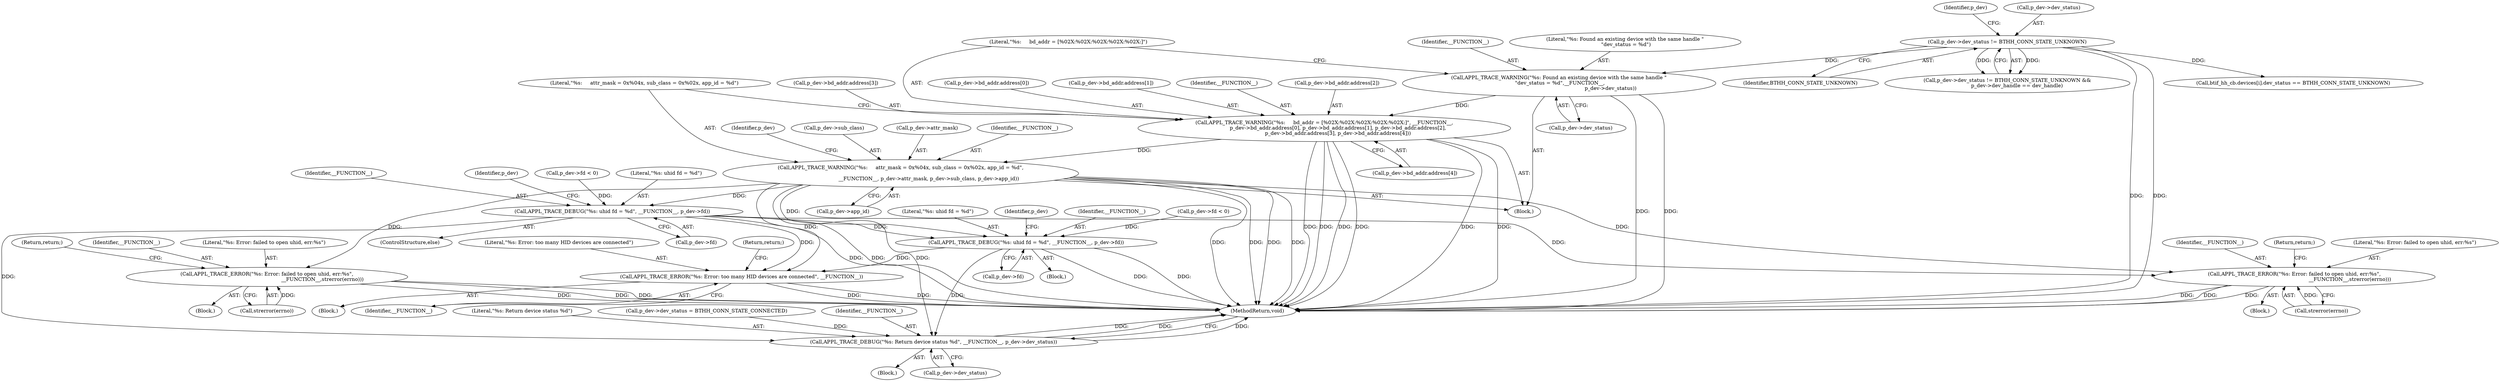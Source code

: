 digraph "0_Android_472271b153c5dc53c28beac55480a8d8434b2d5c_7@array" {
"1000158" [label="(Call,APPL_TRACE_WARNING(\"%s:     bd_addr = [%02X:%02X:%02X:%02X:%02X:]\", __FUNCTION__,\n                 p_dev->bd_addr.address[0], p_dev->bd_addr.address[1], p_dev->bd_addr.address[2],\n                 p_dev->bd_addr.address[3], p_dev->bd_addr.address[4]))"];
"1000152" [label="(Call,APPL_TRACE_WARNING(\"%s: Found an existing device with the same handle \"\n \"dev_status = %d\",__FUNCTION__,\n                                                                p_dev->dev_status))"];
"1000141" [label="(Call,p_dev->dev_status != BTHH_CONN_STATE_UNKNOWN)"];
"1000196" [label="(Call,APPL_TRACE_WARNING(\"%s:     attr_mask = 0x%04x, sub_class = 0x%02x, app_id = %d\",\n\n                                   __FUNCTION__, p_dev->attr_mask, p_dev->sub_class, p_dev->app_id))"];
"1000232" [label="(Call,APPL_TRACE_ERROR(\"%s: Error: failed to open uhid, err:%s\",\n                                                                     __FUNCTION__,strerror(errno)))"];
"1000239" [label="(Call,APPL_TRACE_DEBUG(\"%s: uhid fd = %d\", __FUNCTION__, p_dev->fd))"];
"1000341" [label="(Call,APPL_TRACE_ERROR(\"%s: Error: failed to open uhid, err:%s\",\n                                                                     __FUNCTION__,strerror(errno)))"];
"1000349" [label="(Call,APPL_TRACE_DEBUG(\"%s: uhid fd = %d\", __FUNCTION__, p_dev->fd))"];
"1000373" [label="(Call,APPL_TRACE_ERROR(\"%s: Error: too many HID devices are connected\", __FUNCTION__))"];
"1000382" [label="(Call,APPL_TRACE_DEBUG(\"%s: Return device status %d\", __FUNCTION__, p_dev->dev_status))"];
"1000234" [label="(Identifier,__FUNCTION__)"];
"1000238" [label="(ControlStructure,else)"];
"1000351" [label="(Identifier,__FUNCTION__)"];
"1000372" [label="(Block,)"];
"1000141" [label="(Call,p_dev->dev_status != BTHH_CONN_STATE_UNKNOWN)"];
"1000151" [label="(Block,)"];
"1000211" [label="(Identifier,p_dev)"];
"1000160" [label="(Identifier,__FUNCTION__)"];
"1000153" [label="(Literal,\"%s: Found an existing device with the same handle \"\n \"dev_status = %d\")"];
"1000202" [label="(Call,p_dev->sub_class)"];
"1000375" [label="(Identifier,__FUNCTION__)"];
"1000198" [label="(Identifier,__FUNCTION__)"];
"1000277" [label="(Call,btif_hh_cb.devices[i].dev_status == BTHH_CONN_STATE_UNKNOWN)"];
"1000349" [label="(Call,APPL_TRACE_DEBUG(\"%s: uhid fd = %d\", __FUNCTION__, p_dev->fd))"];
"1000197" [label="(Literal,\"%s:     attr_mask = 0x%04x, sub_class = 0x%02x, app_id = %d\")"];
"1000383" [label="(Literal,\"%s: Return device status %d\")"];
"1000233" [label="(Literal,\"%s: Error: failed to open uhid, err:%s\")"];
"1000152" [label="(Call,APPL_TRACE_WARNING(\"%s: Found an existing device with the same handle \"\n \"dev_status = %d\",__FUNCTION__,\n                                                                p_dev->dev_status))"];
"1000189" [label="(Call,p_dev->bd_addr.address[4])"];
"1000373" [label="(Call,APPL_TRACE_ERROR(\"%s: Error: too many HID devices are connected\", __FUNCTION__))"];
"1000241" [label="(Identifier,__FUNCTION__)"];
"1000232" [label="(Call,APPL_TRACE_ERROR(\"%s: Error: failed to open uhid, err:%s\",\n                                                                     __FUNCTION__,strerror(errno)))"];
"1000175" [label="(Call,p_dev->bd_addr.address[2])"];
"1000340" [label="(Block,)"];
"1000231" [label="(Block,)"];
"1000342" [label="(Literal,\"%s: Error: failed to open uhid, err:%s\")"];
"1000374" [label="(Literal,\"%s: Error: too many HID devices are connected\")"];
"1000105" [label="(Block,)"];
"1000182" [label="(Call,p_dev->bd_addr.address[3])"];
"1000388" [label="(MethodReturn,void)"];
"1000159" [label="(Literal,\"%s:     bd_addr = [%02X:%02X:%02X:%02X:%02X:]\")"];
"1000242" [label="(Call,p_dev->fd)"];
"1000161" [label="(Call,p_dev->bd_addr.address[0])"];
"1000335" [label="(Call,p_dev->fd < 0)"];
"1000343" [label="(Identifier,__FUNCTION__)"];
"1000377" [label="(Call,p_dev->dev_status = BTHH_CONN_STATE_CONNECTED)"];
"1000350" [label="(Literal,\"%s: uhid fd = %d\")"];
"1000247" [label="(Identifier,p_dev)"];
"1000148" [label="(Identifier,p_dev)"];
"1000341" [label="(Call,APPL_TRACE_ERROR(\"%s: Error: failed to open uhid, err:%s\",\n                                                                     __FUNCTION__,strerror(errno)))"];
"1000384" [label="(Identifier,__FUNCTION__)"];
"1000155" [label="(Call,p_dev->dev_status)"];
"1000158" [label="(Call,APPL_TRACE_WARNING(\"%s:     bd_addr = [%02X:%02X:%02X:%02X:%02X:]\", __FUNCTION__,\n                 p_dev->bd_addr.address[0], p_dev->bd_addr.address[1], p_dev->bd_addr.address[2],\n                 p_dev->bd_addr.address[3], p_dev->bd_addr.address[4]))"];
"1000352" [label="(Call,p_dev->fd)"];
"1000199" [label="(Call,p_dev->attr_mask)"];
"1000376" [label="(Return,return;)"];
"1000237" [label="(Return,return;)"];
"1000226" [label="(Call,p_dev->fd < 0)"];
"1000346" [label="(Return,return;)"];
"1000357" [label="(Identifier,p_dev)"];
"1000385" [label="(Call,p_dev->dev_status)"];
"1000145" [label="(Identifier,BTHH_CONN_STATE_UNKNOWN)"];
"1000154" [label="(Identifier,__FUNCTION__)"];
"1000140" [label="(Call,p_dev->dev_status != BTHH_CONN_STATE_UNKNOWN &&\n            p_dev->dev_handle == dev_handle)"];
"1000240" [label="(Literal,\"%s: uhid fd = %d\")"];
"1000344" [label="(Call,strerror(errno))"];
"1000142" [label="(Call,p_dev->dev_status)"];
"1000348" [label="(Block,)"];
"1000205" [label="(Call,p_dev->app_id)"];
"1000239" [label="(Call,APPL_TRACE_DEBUG(\"%s: uhid fd = %d\", __FUNCTION__, p_dev->fd))"];
"1000382" [label="(Call,APPL_TRACE_DEBUG(\"%s: Return device status %d\", __FUNCTION__, p_dev->dev_status))"];
"1000196" [label="(Call,APPL_TRACE_WARNING(\"%s:     attr_mask = 0x%04x, sub_class = 0x%02x, app_id = %d\",\n\n                                   __FUNCTION__, p_dev->attr_mask, p_dev->sub_class, p_dev->app_id))"];
"1000235" [label="(Call,strerror(errno))"];
"1000168" [label="(Call,p_dev->bd_addr.address[1])"];
"1000158" -> "1000151"  [label="AST: "];
"1000158" -> "1000189"  [label="CFG: "];
"1000159" -> "1000158"  [label="AST: "];
"1000160" -> "1000158"  [label="AST: "];
"1000161" -> "1000158"  [label="AST: "];
"1000168" -> "1000158"  [label="AST: "];
"1000175" -> "1000158"  [label="AST: "];
"1000182" -> "1000158"  [label="AST: "];
"1000189" -> "1000158"  [label="AST: "];
"1000197" -> "1000158"  [label="CFG: "];
"1000158" -> "1000388"  [label="DDG: "];
"1000158" -> "1000388"  [label="DDG: "];
"1000158" -> "1000388"  [label="DDG: "];
"1000158" -> "1000388"  [label="DDG: "];
"1000158" -> "1000388"  [label="DDG: "];
"1000158" -> "1000388"  [label="DDG: "];
"1000152" -> "1000158"  [label="DDG: "];
"1000158" -> "1000196"  [label="DDG: "];
"1000152" -> "1000151"  [label="AST: "];
"1000152" -> "1000155"  [label="CFG: "];
"1000153" -> "1000152"  [label="AST: "];
"1000154" -> "1000152"  [label="AST: "];
"1000155" -> "1000152"  [label="AST: "];
"1000159" -> "1000152"  [label="CFG: "];
"1000152" -> "1000388"  [label="DDG: "];
"1000152" -> "1000388"  [label="DDG: "];
"1000141" -> "1000152"  [label="DDG: "];
"1000141" -> "1000140"  [label="AST: "];
"1000141" -> "1000145"  [label="CFG: "];
"1000142" -> "1000141"  [label="AST: "];
"1000145" -> "1000141"  [label="AST: "];
"1000148" -> "1000141"  [label="CFG: "];
"1000140" -> "1000141"  [label="CFG: "];
"1000141" -> "1000388"  [label="DDG: "];
"1000141" -> "1000388"  [label="DDG: "];
"1000141" -> "1000140"  [label="DDG: "];
"1000141" -> "1000140"  [label="DDG: "];
"1000141" -> "1000277"  [label="DDG: "];
"1000196" -> "1000151"  [label="AST: "];
"1000196" -> "1000205"  [label="CFG: "];
"1000197" -> "1000196"  [label="AST: "];
"1000198" -> "1000196"  [label="AST: "];
"1000199" -> "1000196"  [label="AST: "];
"1000202" -> "1000196"  [label="AST: "];
"1000205" -> "1000196"  [label="AST: "];
"1000211" -> "1000196"  [label="CFG: "];
"1000196" -> "1000388"  [label="DDG: "];
"1000196" -> "1000388"  [label="DDG: "];
"1000196" -> "1000388"  [label="DDG: "];
"1000196" -> "1000388"  [label="DDG: "];
"1000196" -> "1000232"  [label="DDG: "];
"1000196" -> "1000239"  [label="DDG: "];
"1000196" -> "1000341"  [label="DDG: "];
"1000196" -> "1000349"  [label="DDG: "];
"1000196" -> "1000373"  [label="DDG: "];
"1000196" -> "1000382"  [label="DDG: "];
"1000232" -> "1000231"  [label="AST: "];
"1000232" -> "1000235"  [label="CFG: "];
"1000233" -> "1000232"  [label="AST: "];
"1000234" -> "1000232"  [label="AST: "];
"1000235" -> "1000232"  [label="AST: "];
"1000237" -> "1000232"  [label="CFG: "];
"1000232" -> "1000388"  [label="DDG: "];
"1000232" -> "1000388"  [label="DDG: "];
"1000232" -> "1000388"  [label="DDG: "];
"1000235" -> "1000232"  [label="DDG: "];
"1000239" -> "1000238"  [label="AST: "];
"1000239" -> "1000242"  [label="CFG: "];
"1000240" -> "1000239"  [label="AST: "];
"1000241" -> "1000239"  [label="AST: "];
"1000242" -> "1000239"  [label="AST: "];
"1000247" -> "1000239"  [label="CFG: "];
"1000239" -> "1000388"  [label="DDG: "];
"1000239" -> "1000388"  [label="DDG: "];
"1000226" -> "1000239"  [label="DDG: "];
"1000239" -> "1000341"  [label="DDG: "];
"1000239" -> "1000349"  [label="DDG: "];
"1000239" -> "1000373"  [label="DDG: "];
"1000239" -> "1000382"  [label="DDG: "];
"1000341" -> "1000340"  [label="AST: "];
"1000341" -> "1000344"  [label="CFG: "];
"1000342" -> "1000341"  [label="AST: "];
"1000343" -> "1000341"  [label="AST: "];
"1000344" -> "1000341"  [label="AST: "];
"1000346" -> "1000341"  [label="CFG: "];
"1000341" -> "1000388"  [label="DDG: "];
"1000341" -> "1000388"  [label="DDG: "];
"1000341" -> "1000388"  [label="DDG: "];
"1000344" -> "1000341"  [label="DDG: "];
"1000349" -> "1000348"  [label="AST: "];
"1000349" -> "1000352"  [label="CFG: "];
"1000350" -> "1000349"  [label="AST: "];
"1000351" -> "1000349"  [label="AST: "];
"1000352" -> "1000349"  [label="AST: "];
"1000357" -> "1000349"  [label="CFG: "];
"1000349" -> "1000388"  [label="DDG: "];
"1000349" -> "1000388"  [label="DDG: "];
"1000335" -> "1000349"  [label="DDG: "];
"1000349" -> "1000373"  [label="DDG: "];
"1000349" -> "1000382"  [label="DDG: "];
"1000373" -> "1000372"  [label="AST: "];
"1000373" -> "1000375"  [label="CFG: "];
"1000374" -> "1000373"  [label="AST: "];
"1000375" -> "1000373"  [label="AST: "];
"1000376" -> "1000373"  [label="CFG: "];
"1000373" -> "1000388"  [label="DDG: "];
"1000373" -> "1000388"  [label="DDG: "];
"1000382" -> "1000105"  [label="AST: "];
"1000382" -> "1000385"  [label="CFG: "];
"1000383" -> "1000382"  [label="AST: "];
"1000384" -> "1000382"  [label="AST: "];
"1000385" -> "1000382"  [label="AST: "];
"1000388" -> "1000382"  [label="CFG: "];
"1000382" -> "1000388"  [label="DDG: "];
"1000382" -> "1000388"  [label="DDG: "];
"1000382" -> "1000388"  [label="DDG: "];
"1000377" -> "1000382"  [label="DDG: "];
}
